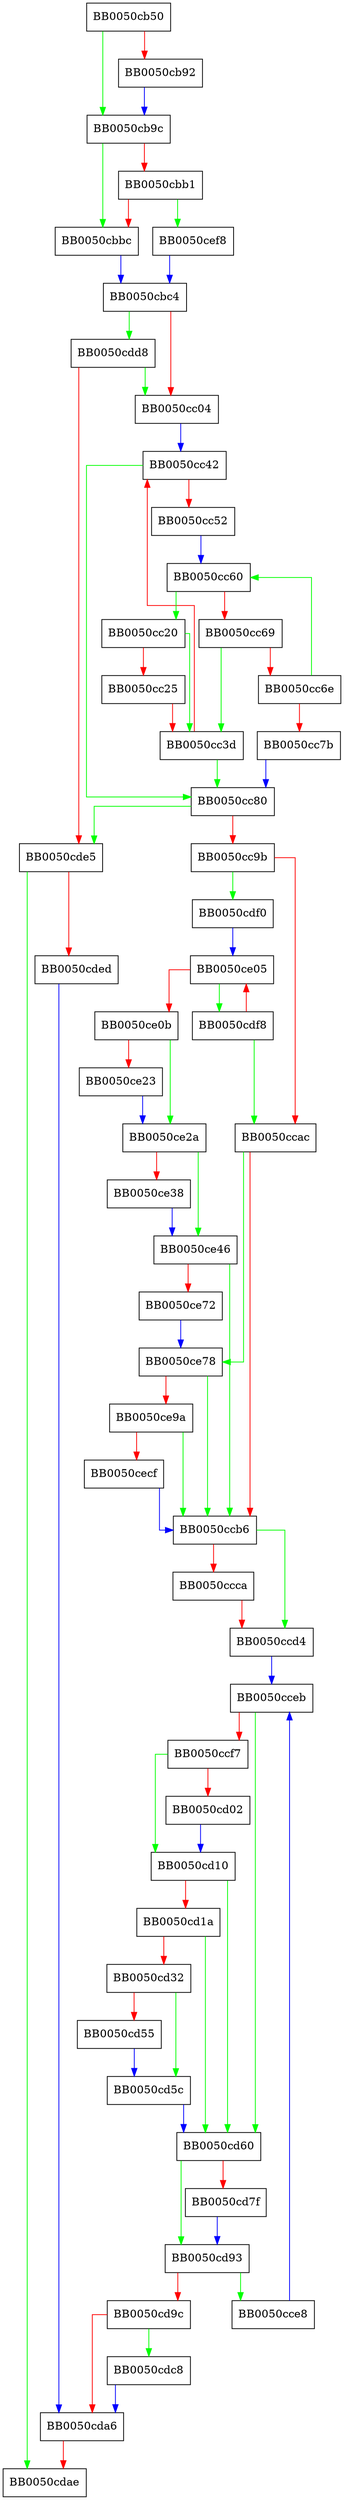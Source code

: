 digraph ossl_ackm_on_rx_ack_frame {
  node [shape="box"];
  graph [splines=ortho];
  BB0050cb50 -> BB0050cb9c [color="green"];
  BB0050cb50 -> BB0050cb92 [color="red"];
  BB0050cb92 -> BB0050cb9c [color="blue"];
  BB0050cb9c -> BB0050cbbc [color="green"];
  BB0050cb9c -> BB0050cbb1 [color="red"];
  BB0050cbb1 -> BB0050cef8 [color="green"];
  BB0050cbb1 -> BB0050cbbc [color="red"];
  BB0050cbbc -> BB0050cbc4 [color="blue"];
  BB0050cbc4 -> BB0050cdd8 [color="green"];
  BB0050cbc4 -> BB0050cc04 [color="red"];
  BB0050cc04 -> BB0050cc42 [color="blue"];
  BB0050cc20 -> BB0050cc3d [color="green"];
  BB0050cc20 -> BB0050cc25 [color="red"];
  BB0050cc25 -> BB0050cc3d [color="red"];
  BB0050cc3d -> BB0050cc80 [color="green"];
  BB0050cc3d -> BB0050cc42 [color="red"];
  BB0050cc42 -> BB0050cc80 [color="green"];
  BB0050cc42 -> BB0050cc52 [color="red"];
  BB0050cc52 -> BB0050cc60 [color="blue"];
  BB0050cc60 -> BB0050cc20 [color="green"];
  BB0050cc60 -> BB0050cc69 [color="red"];
  BB0050cc69 -> BB0050cc3d [color="green"];
  BB0050cc69 -> BB0050cc6e [color="red"];
  BB0050cc6e -> BB0050cc60 [color="green"];
  BB0050cc6e -> BB0050cc7b [color="red"];
  BB0050cc7b -> BB0050cc80 [color="blue"];
  BB0050cc80 -> BB0050cde5 [color="green"];
  BB0050cc80 -> BB0050cc9b [color="red"];
  BB0050cc9b -> BB0050cdf0 [color="green"];
  BB0050cc9b -> BB0050ccac [color="red"];
  BB0050ccac -> BB0050ce78 [color="green"];
  BB0050ccac -> BB0050ccb6 [color="red"];
  BB0050ccb6 -> BB0050ccd4 [color="green"];
  BB0050ccb6 -> BB0050ccca [color="red"];
  BB0050ccca -> BB0050ccd4 [color="red"];
  BB0050ccd4 -> BB0050cceb [color="blue"];
  BB0050cce8 -> BB0050cceb [color="blue"];
  BB0050cceb -> BB0050cd60 [color="green"];
  BB0050cceb -> BB0050ccf7 [color="red"];
  BB0050ccf7 -> BB0050cd10 [color="green"];
  BB0050ccf7 -> BB0050cd02 [color="red"];
  BB0050cd02 -> BB0050cd10 [color="blue"];
  BB0050cd10 -> BB0050cd60 [color="green"];
  BB0050cd10 -> BB0050cd1a [color="red"];
  BB0050cd1a -> BB0050cd60 [color="green"];
  BB0050cd1a -> BB0050cd32 [color="red"];
  BB0050cd32 -> BB0050cd5c [color="green"];
  BB0050cd32 -> BB0050cd55 [color="red"];
  BB0050cd55 -> BB0050cd5c [color="blue"];
  BB0050cd5c -> BB0050cd60 [color="blue"];
  BB0050cd60 -> BB0050cd93 [color="green"];
  BB0050cd60 -> BB0050cd7f [color="red"];
  BB0050cd7f -> BB0050cd93 [color="blue"];
  BB0050cd93 -> BB0050cce8 [color="green"];
  BB0050cd93 -> BB0050cd9c [color="red"];
  BB0050cd9c -> BB0050cdc8 [color="green"];
  BB0050cd9c -> BB0050cda6 [color="red"];
  BB0050cda6 -> BB0050cdae [color="red"];
  BB0050cdc8 -> BB0050cda6 [color="blue"];
  BB0050cdd8 -> BB0050cc04 [color="green"];
  BB0050cdd8 -> BB0050cde5 [color="red"];
  BB0050cde5 -> BB0050cdae [color="green"];
  BB0050cde5 -> BB0050cded [color="red"];
  BB0050cded -> BB0050cda6 [color="blue"];
  BB0050cdf0 -> BB0050ce05 [color="blue"];
  BB0050cdf8 -> BB0050ccac [color="green"];
  BB0050cdf8 -> BB0050ce05 [color="red"];
  BB0050ce05 -> BB0050cdf8 [color="green"];
  BB0050ce05 -> BB0050ce0b [color="red"];
  BB0050ce0b -> BB0050ce2a [color="green"];
  BB0050ce0b -> BB0050ce23 [color="red"];
  BB0050ce23 -> BB0050ce2a [color="blue"];
  BB0050ce2a -> BB0050ce46 [color="green"];
  BB0050ce2a -> BB0050ce38 [color="red"];
  BB0050ce38 -> BB0050ce46 [color="blue"];
  BB0050ce46 -> BB0050ccb6 [color="green"];
  BB0050ce46 -> BB0050ce72 [color="red"];
  BB0050ce72 -> BB0050ce78 [color="blue"];
  BB0050ce78 -> BB0050ccb6 [color="green"];
  BB0050ce78 -> BB0050ce9a [color="red"];
  BB0050ce9a -> BB0050ccb6 [color="green"];
  BB0050ce9a -> BB0050cecf [color="red"];
  BB0050cecf -> BB0050ccb6 [color="blue"];
  BB0050cef8 -> BB0050cbc4 [color="blue"];
}
